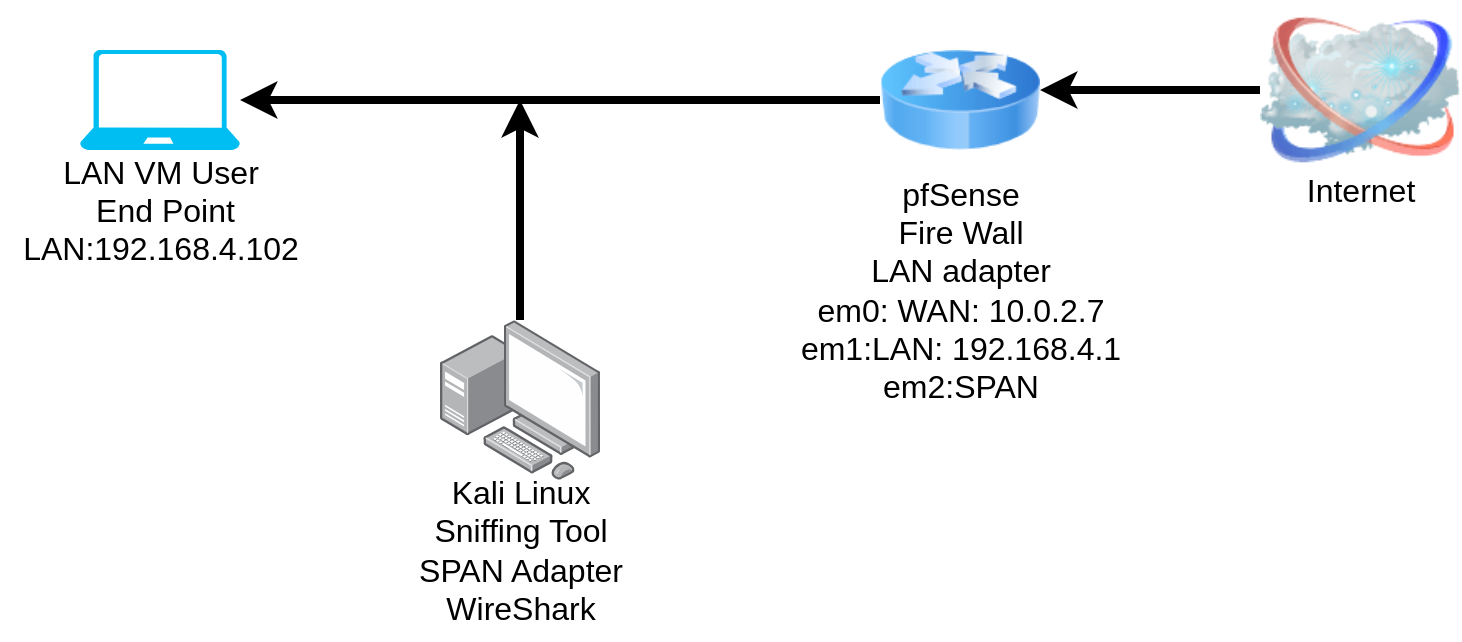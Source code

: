 <mxfile>
    <diagram id="kV6UzM4khGT5DW0xbgF5" name="Page-1">
        <mxGraphModel dx="1953" dy="350" grid="1" gridSize="10" guides="1" tooltips="1" connect="1" arrows="1" fold="1" page="1" pageScale="1" pageWidth="850" pageHeight="1100" math="0" shadow="0">
            <root>
                <mxCell id="0"/>
                <mxCell id="1" parent="0"/>
                <mxCell id="5" style="edgeStyle=none;html=1;fontSize=16;strokeWidth=4;" parent="1" source="3" edge="1">
                    <mxGeometry relative="1" as="geometry">
                        <mxPoint x="610" y="245" as="targetPoint"/>
                    </mxGeometry>
                </mxCell>
                <mxCell id="3" value="" style="image;html=1;image=img/lib/clip_art/networking/Cloud_128x128.png" parent="1" vertex="1">
                    <mxGeometry x="720" y="200" width="100" height="90" as="geometry"/>
                </mxCell>
                <mxCell id="4" value="&lt;font style=&quot;font-size: 16px;&quot;&gt;&lt;font style=&quot;font-size: 16px;&quot;&gt;I&lt;/font&gt;&lt;font style=&quot;font-size: 16px;&quot;&gt;nternet&lt;/font&gt;&lt;/font&gt;" style="text;html=1;align=center;verticalAlign=middle;resizable=0;points=[];autosize=1;strokeColor=none;fillColor=none;" parent="1" vertex="1">
                    <mxGeometry x="730" y="280" width="80" height="30" as="geometry"/>
                </mxCell>
                <mxCell id="9" style="edgeStyle=none;html=1;strokeWidth=4;fontSize=16;" parent="1" source="6" edge="1">
                    <mxGeometry relative="1" as="geometry">
                        <mxPoint x="210.0" y="250" as="targetPoint"/>
                    </mxGeometry>
                </mxCell>
                <mxCell id="6" value="" style="image;html=1;image=img/lib/clip_art/networking/Router_Icon_128x128.png;fontSize=16;" parent="1" vertex="1">
                    <mxGeometry x="530" y="210" width="80" height="80" as="geometry"/>
                </mxCell>
                <mxCell id="8" value="pfSense&lt;br&gt;Fire Wall&lt;br&gt;LAN adapter&lt;br&gt;em0: WAN: 10.0.2.7&lt;br&gt;em1:LAN: 192.168.4.1&lt;br&gt;em2:SPAN" style="text;html=1;align=center;verticalAlign=middle;resizable=0;points=[];autosize=1;strokeColor=none;fillColor=none;fontSize=16;" parent="1" vertex="1">
                    <mxGeometry x="480" y="280" width="180" height="130" as="geometry"/>
                </mxCell>
                <mxCell id="10" value="" style="verticalLabelPosition=bottom;html=1;verticalAlign=top;align=center;strokeColor=none;fillColor=#00BEF2;shape=mxgraph.azure.laptop;pointerEvents=1;fontSize=16;" parent="1" vertex="1">
                    <mxGeometry x="130" y="225" width="80" height="50" as="geometry"/>
                </mxCell>
                <mxCell id="11" value="LAN VM User&lt;br&gt;&amp;nbsp;End Point&lt;br&gt;LAN:192.168.4.102" style="text;html=1;align=center;verticalAlign=middle;resizable=0;points=[];autosize=1;strokeColor=none;fillColor=none;fontSize=16;" parent="1" vertex="1">
                    <mxGeometry x="90" y="270" width="160" height="70" as="geometry"/>
                </mxCell>
                <mxCell id="14" style="edgeStyle=none;html=1;strokeWidth=4;fontSize=16;" parent="1" source="13" edge="1">
                    <mxGeometry relative="1" as="geometry">
                        <mxPoint x="350" y="250" as="targetPoint"/>
                    </mxGeometry>
                </mxCell>
                <mxCell id="13" value="" style="points=[];aspect=fixed;html=1;align=center;shadow=0;dashed=0;image;image=img/lib/allied_telesis/computer_and_terminals/Personal_Computer_with_Server.svg;fontSize=16;" parent="1" vertex="1">
                    <mxGeometry x="310" y="360" width="80" height="80" as="geometry"/>
                </mxCell>
                <mxCell id="15" value="Kali Linux&lt;br&gt;Sniffing Tool&lt;br&gt;SPAN Adapter&lt;br&gt;WireShark" style="text;html=1;align=center;verticalAlign=middle;resizable=0;points=[];autosize=1;strokeColor=none;fillColor=none;fontSize=16;" parent="1" vertex="1">
                    <mxGeometry x="285" y="430" width="130" height="90" as="geometry"/>
                </mxCell>
            </root>
        </mxGraphModel>
    </diagram>
</mxfile>